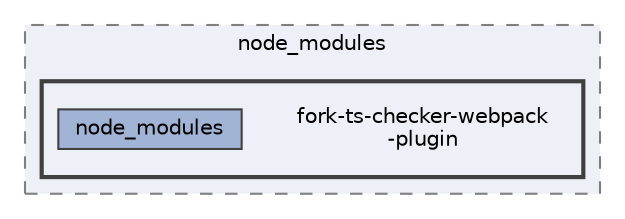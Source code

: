 digraph "pkiclassroomrescheduler/src/main/frontend/node_modules/fork-ts-checker-webpack-plugin"
{
 // LATEX_PDF_SIZE
  bgcolor="transparent";
  edge [fontname=Helvetica,fontsize=10,labelfontname=Helvetica,labelfontsize=10];
  node [fontname=Helvetica,fontsize=10,shape=box,height=0.2,width=0.4];
  compound=true
  subgraph clusterdir_72953eda66ccb3a2722c28e1c3e6c23b {
    graph [ bgcolor="#edf0f7", pencolor="grey50", label="node_modules", fontname=Helvetica,fontsize=10 style="filled,dashed", URL="dir_72953eda66ccb3a2722c28e1c3e6c23b.html",tooltip=""]
  subgraph clusterdir_2b10a4b893d0e4e90bbd8116a45719cd {
    graph [ bgcolor="#edf0f7", pencolor="grey25", label="", fontname=Helvetica,fontsize=10 style="filled,bold", URL="dir_2b10a4b893d0e4e90bbd8116a45719cd.html",tooltip=""]
    dir_2b10a4b893d0e4e90bbd8116a45719cd [shape=plaintext, label="fork-ts-checker-webpack\l-plugin"];
  dir_6059cd264917ccf8e9bcf51db833da37 [label="node_modules", fillcolor="#a2b4d6", color="grey25", style="filled", URL="dir_6059cd264917ccf8e9bcf51db833da37.html",tooltip=""];
  }
  }
}
